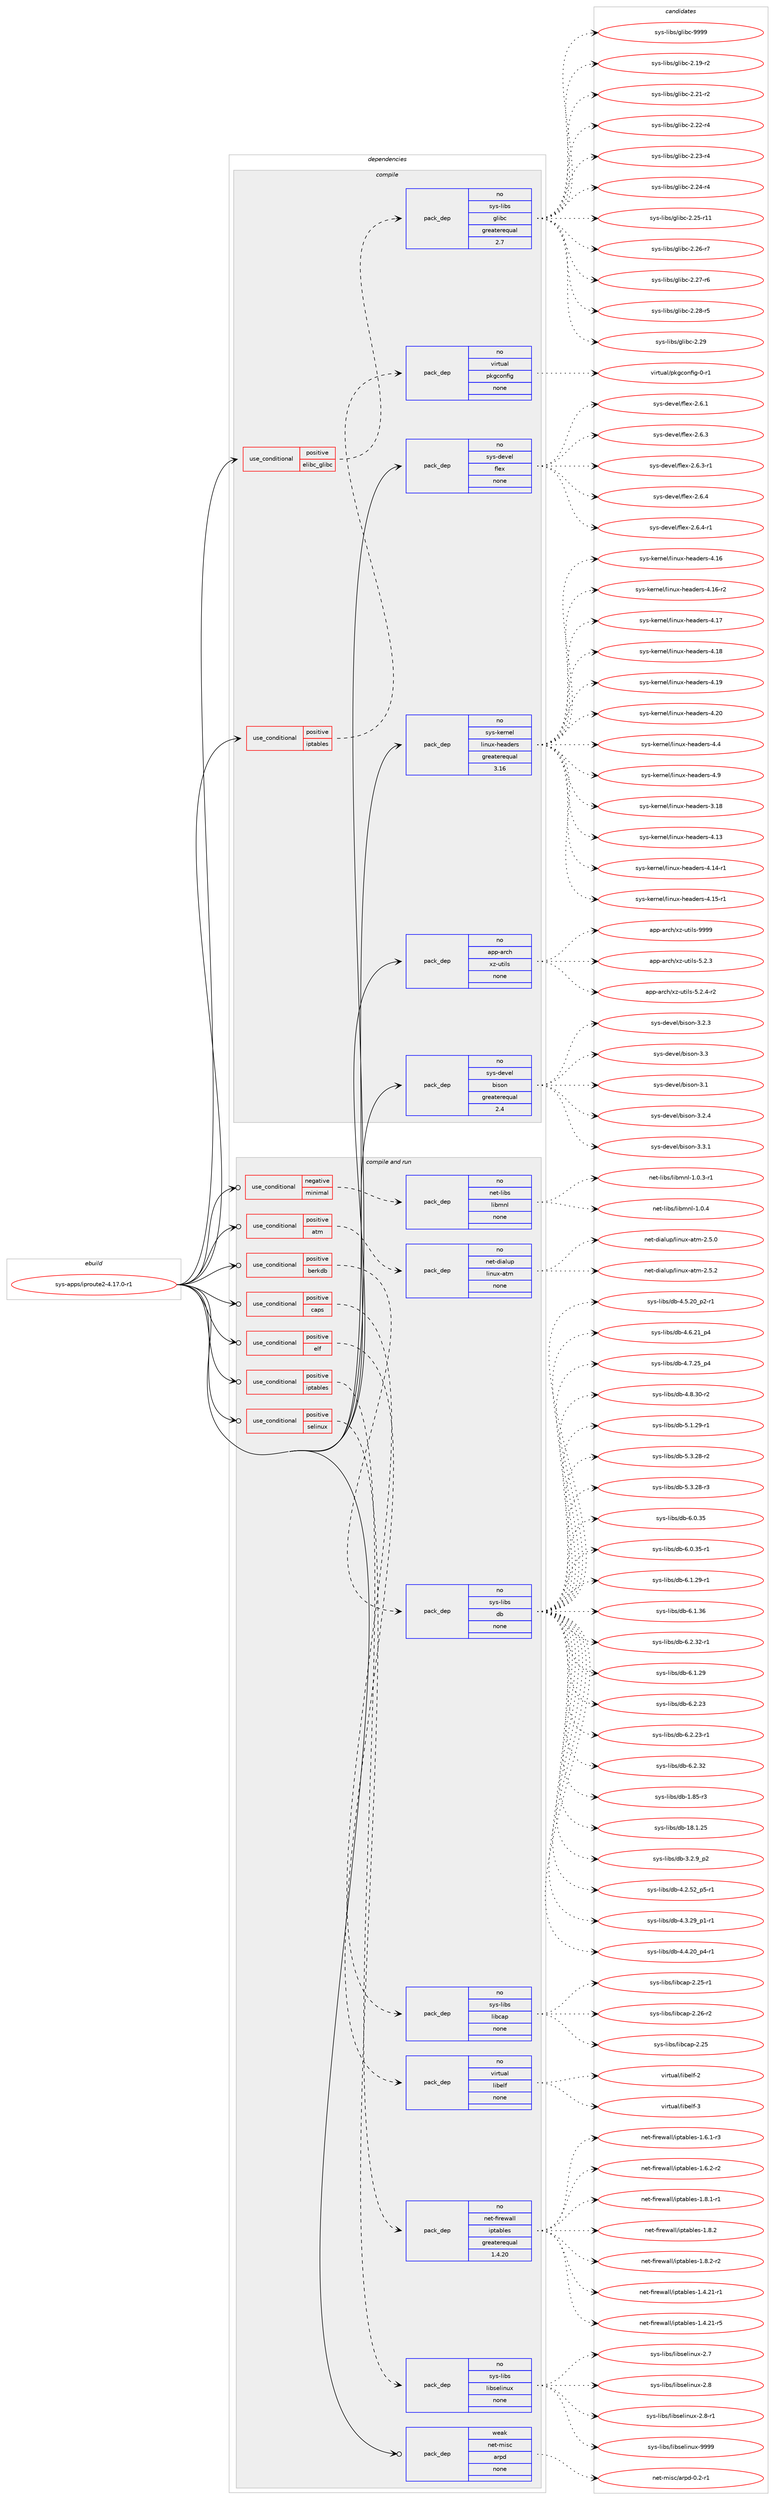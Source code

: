 digraph prolog {

# *************
# Graph options
# *************

newrank=true;
concentrate=true;
compound=true;
graph [rankdir=LR,fontname=Helvetica,fontsize=10,ranksep=1.5];#, ranksep=2.5, nodesep=0.2];
edge  [arrowhead=vee];
node  [fontname=Helvetica,fontsize=10];

# **********
# The ebuild
# **********

subgraph cluster_leftcol {
color=gray;
rank=same;
label=<<i>ebuild</i>>;
id [label="sys-apps/iproute2-4.17.0-r1", color=red, width=4, href="../sys-apps/iproute2-4.17.0-r1.svg"];
}

# ****************
# The dependencies
# ****************

subgraph cluster_midcol {
color=gray;
label=<<i>dependencies</i>>;
subgraph cluster_compile {
fillcolor="#eeeeee";
style=filled;
label=<<i>compile</i>>;
subgraph cond902 {
dependency6223 [label=<<TABLE BORDER="0" CELLBORDER="1" CELLSPACING="0" CELLPADDING="4"><TR><TD ROWSPAN="3" CELLPADDING="10">use_conditional</TD></TR><TR><TD>positive</TD></TR><TR><TD>elibc_glibc</TD></TR></TABLE>>, shape=none, color=red];
subgraph pack5182 {
dependency6224 [label=<<TABLE BORDER="0" CELLBORDER="1" CELLSPACING="0" CELLPADDING="4" WIDTH="220"><TR><TD ROWSPAN="6" CELLPADDING="30">pack_dep</TD></TR><TR><TD WIDTH="110">no</TD></TR><TR><TD>sys-libs</TD></TR><TR><TD>glibc</TD></TR><TR><TD>greaterequal</TD></TR><TR><TD>2.7</TD></TR></TABLE>>, shape=none, color=blue];
}
dependency6223:e -> dependency6224:w [weight=20,style="dashed",arrowhead="vee"];
}
id:e -> dependency6223:w [weight=20,style="solid",arrowhead="vee"];
subgraph cond903 {
dependency6225 [label=<<TABLE BORDER="0" CELLBORDER="1" CELLSPACING="0" CELLPADDING="4"><TR><TD ROWSPAN="3" CELLPADDING="10">use_conditional</TD></TR><TR><TD>positive</TD></TR><TR><TD>iptables</TD></TR></TABLE>>, shape=none, color=red];
subgraph pack5183 {
dependency6226 [label=<<TABLE BORDER="0" CELLBORDER="1" CELLSPACING="0" CELLPADDING="4" WIDTH="220"><TR><TD ROWSPAN="6" CELLPADDING="30">pack_dep</TD></TR><TR><TD WIDTH="110">no</TD></TR><TR><TD>virtual</TD></TR><TR><TD>pkgconfig</TD></TR><TR><TD>none</TD></TR><TR><TD></TD></TR></TABLE>>, shape=none, color=blue];
}
dependency6225:e -> dependency6226:w [weight=20,style="dashed",arrowhead="vee"];
}
id:e -> dependency6225:w [weight=20,style="solid",arrowhead="vee"];
subgraph pack5184 {
dependency6227 [label=<<TABLE BORDER="0" CELLBORDER="1" CELLSPACING="0" CELLPADDING="4" WIDTH="220"><TR><TD ROWSPAN="6" CELLPADDING="30">pack_dep</TD></TR><TR><TD WIDTH="110">no</TD></TR><TR><TD>app-arch</TD></TR><TR><TD>xz-utils</TD></TR><TR><TD>none</TD></TR><TR><TD></TD></TR></TABLE>>, shape=none, color=blue];
}
id:e -> dependency6227:w [weight=20,style="solid",arrowhead="vee"];
subgraph pack5185 {
dependency6228 [label=<<TABLE BORDER="0" CELLBORDER="1" CELLSPACING="0" CELLPADDING="4" WIDTH="220"><TR><TD ROWSPAN="6" CELLPADDING="30">pack_dep</TD></TR><TR><TD WIDTH="110">no</TD></TR><TR><TD>sys-devel</TD></TR><TR><TD>bison</TD></TR><TR><TD>greaterequal</TD></TR><TR><TD>2.4</TD></TR></TABLE>>, shape=none, color=blue];
}
id:e -> dependency6228:w [weight=20,style="solid",arrowhead="vee"];
subgraph pack5186 {
dependency6229 [label=<<TABLE BORDER="0" CELLBORDER="1" CELLSPACING="0" CELLPADDING="4" WIDTH="220"><TR><TD ROWSPAN="6" CELLPADDING="30">pack_dep</TD></TR><TR><TD WIDTH="110">no</TD></TR><TR><TD>sys-devel</TD></TR><TR><TD>flex</TD></TR><TR><TD>none</TD></TR><TR><TD></TD></TR></TABLE>>, shape=none, color=blue];
}
id:e -> dependency6229:w [weight=20,style="solid",arrowhead="vee"];
subgraph pack5187 {
dependency6230 [label=<<TABLE BORDER="0" CELLBORDER="1" CELLSPACING="0" CELLPADDING="4" WIDTH="220"><TR><TD ROWSPAN="6" CELLPADDING="30">pack_dep</TD></TR><TR><TD WIDTH="110">no</TD></TR><TR><TD>sys-kernel</TD></TR><TR><TD>linux-headers</TD></TR><TR><TD>greaterequal</TD></TR><TR><TD>3.16</TD></TR></TABLE>>, shape=none, color=blue];
}
id:e -> dependency6230:w [weight=20,style="solid",arrowhead="vee"];
}
subgraph cluster_compileandrun {
fillcolor="#eeeeee";
style=filled;
label=<<i>compile and run</i>>;
subgraph cond904 {
dependency6231 [label=<<TABLE BORDER="0" CELLBORDER="1" CELLSPACING="0" CELLPADDING="4"><TR><TD ROWSPAN="3" CELLPADDING="10">use_conditional</TD></TR><TR><TD>negative</TD></TR><TR><TD>minimal</TD></TR></TABLE>>, shape=none, color=red];
subgraph pack5188 {
dependency6232 [label=<<TABLE BORDER="0" CELLBORDER="1" CELLSPACING="0" CELLPADDING="4" WIDTH="220"><TR><TD ROWSPAN="6" CELLPADDING="30">pack_dep</TD></TR><TR><TD WIDTH="110">no</TD></TR><TR><TD>net-libs</TD></TR><TR><TD>libmnl</TD></TR><TR><TD>none</TD></TR><TR><TD></TD></TR></TABLE>>, shape=none, color=blue];
}
dependency6231:e -> dependency6232:w [weight=20,style="dashed",arrowhead="vee"];
}
id:e -> dependency6231:w [weight=20,style="solid",arrowhead="odotvee"];
subgraph cond905 {
dependency6233 [label=<<TABLE BORDER="0" CELLBORDER="1" CELLSPACING="0" CELLPADDING="4"><TR><TD ROWSPAN="3" CELLPADDING="10">use_conditional</TD></TR><TR><TD>positive</TD></TR><TR><TD>atm</TD></TR></TABLE>>, shape=none, color=red];
subgraph pack5189 {
dependency6234 [label=<<TABLE BORDER="0" CELLBORDER="1" CELLSPACING="0" CELLPADDING="4" WIDTH="220"><TR><TD ROWSPAN="6" CELLPADDING="30">pack_dep</TD></TR><TR><TD WIDTH="110">no</TD></TR><TR><TD>net-dialup</TD></TR><TR><TD>linux-atm</TD></TR><TR><TD>none</TD></TR><TR><TD></TD></TR></TABLE>>, shape=none, color=blue];
}
dependency6233:e -> dependency6234:w [weight=20,style="dashed",arrowhead="vee"];
}
id:e -> dependency6233:w [weight=20,style="solid",arrowhead="odotvee"];
subgraph cond906 {
dependency6235 [label=<<TABLE BORDER="0" CELLBORDER="1" CELLSPACING="0" CELLPADDING="4"><TR><TD ROWSPAN="3" CELLPADDING="10">use_conditional</TD></TR><TR><TD>positive</TD></TR><TR><TD>berkdb</TD></TR></TABLE>>, shape=none, color=red];
subgraph pack5190 {
dependency6236 [label=<<TABLE BORDER="0" CELLBORDER="1" CELLSPACING="0" CELLPADDING="4" WIDTH="220"><TR><TD ROWSPAN="6" CELLPADDING="30">pack_dep</TD></TR><TR><TD WIDTH="110">no</TD></TR><TR><TD>sys-libs</TD></TR><TR><TD>db</TD></TR><TR><TD>none</TD></TR><TR><TD></TD></TR></TABLE>>, shape=none, color=blue];
}
dependency6235:e -> dependency6236:w [weight=20,style="dashed",arrowhead="vee"];
}
id:e -> dependency6235:w [weight=20,style="solid",arrowhead="odotvee"];
subgraph cond907 {
dependency6237 [label=<<TABLE BORDER="0" CELLBORDER="1" CELLSPACING="0" CELLPADDING="4"><TR><TD ROWSPAN="3" CELLPADDING="10">use_conditional</TD></TR><TR><TD>positive</TD></TR><TR><TD>caps</TD></TR></TABLE>>, shape=none, color=red];
subgraph pack5191 {
dependency6238 [label=<<TABLE BORDER="0" CELLBORDER="1" CELLSPACING="0" CELLPADDING="4" WIDTH="220"><TR><TD ROWSPAN="6" CELLPADDING="30">pack_dep</TD></TR><TR><TD WIDTH="110">no</TD></TR><TR><TD>sys-libs</TD></TR><TR><TD>libcap</TD></TR><TR><TD>none</TD></TR><TR><TD></TD></TR></TABLE>>, shape=none, color=blue];
}
dependency6237:e -> dependency6238:w [weight=20,style="dashed",arrowhead="vee"];
}
id:e -> dependency6237:w [weight=20,style="solid",arrowhead="odotvee"];
subgraph cond908 {
dependency6239 [label=<<TABLE BORDER="0" CELLBORDER="1" CELLSPACING="0" CELLPADDING="4"><TR><TD ROWSPAN="3" CELLPADDING="10">use_conditional</TD></TR><TR><TD>positive</TD></TR><TR><TD>elf</TD></TR></TABLE>>, shape=none, color=red];
subgraph pack5192 {
dependency6240 [label=<<TABLE BORDER="0" CELLBORDER="1" CELLSPACING="0" CELLPADDING="4" WIDTH="220"><TR><TD ROWSPAN="6" CELLPADDING="30">pack_dep</TD></TR><TR><TD WIDTH="110">no</TD></TR><TR><TD>virtual</TD></TR><TR><TD>libelf</TD></TR><TR><TD>none</TD></TR><TR><TD></TD></TR></TABLE>>, shape=none, color=blue];
}
dependency6239:e -> dependency6240:w [weight=20,style="dashed",arrowhead="vee"];
}
id:e -> dependency6239:w [weight=20,style="solid",arrowhead="odotvee"];
subgraph cond909 {
dependency6241 [label=<<TABLE BORDER="0" CELLBORDER="1" CELLSPACING="0" CELLPADDING="4"><TR><TD ROWSPAN="3" CELLPADDING="10">use_conditional</TD></TR><TR><TD>positive</TD></TR><TR><TD>iptables</TD></TR></TABLE>>, shape=none, color=red];
subgraph pack5193 {
dependency6242 [label=<<TABLE BORDER="0" CELLBORDER="1" CELLSPACING="0" CELLPADDING="4" WIDTH="220"><TR><TD ROWSPAN="6" CELLPADDING="30">pack_dep</TD></TR><TR><TD WIDTH="110">no</TD></TR><TR><TD>net-firewall</TD></TR><TR><TD>iptables</TD></TR><TR><TD>greaterequal</TD></TR><TR><TD>1.4.20</TD></TR></TABLE>>, shape=none, color=blue];
}
dependency6241:e -> dependency6242:w [weight=20,style="dashed",arrowhead="vee"];
}
id:e -> dependency6241:w [weight=20,style="solid",arrowhead="odotvee"];
subgraph cond910 {
dependency6243 [label=<<TABLE BORDER="0" CELLBORDER="1" CELLSPACING="0" CELLPADDING="4"><TR><TD ROWSPAN="3" CELLPADDING="10">use_conditional</TD></TR><TR><TD>positive</TD></TR><TR><TD>selinux</TD></TR></TABLE>>, shape=none, color=red];
subgraph pack5194 {
dependency6244 [label=<<TABLE BORDER="0" CELLBORDER="1" CELLSPACING="0" CELLPADDING="4" WIDTH="220"><TR><TD ROWSPAN="6" CELLPADDING="30">pack_dep</TD></TR><TR><TD WIDTH="110">no</TD></TR><TR><TD>sys-libs</TD></TR><TR><TD>libselinux</TD></TR><TR><TD>none</TD></TR><TR><TD></TD></TR></TABLE>>, shape=none, color=blue];
}
dependency6243:e -> dependency6244:w [weight=20,style="dashed",arrowhead="vee"];
}
id:e -> dependency6243:w [weight=20,style="solid",arrowhead="odotvee"];
subgraph pack5195 {
dependency6245 [label=<<TABLE BORDER="0" CELLBORDER="1" CELLSPACING="0" CELLPADDING="4" WIDTH="220"><TR><TD ROWSPAN="6" CELLPADDING="30">pack_dep</TD></TR><TR><TD WIDTH="110">weak</TD></TR><TR><TD>net-misc</TD></TR><TR><TD>arpd</TD></TR><TR><TD>none</TD></TR><TR><TD></TD></TR></TABLE>>, shape=none, color=blue];
}
id:e -> dependency6245:w [weight=20,style="solid",arrowhead="odotvee"];
}
subgraph cluster_run {
fillcolor="#eeeeee";
style=filled;
label=<<i>run</i>>;
}
}

# **************
# The candidates
# **************

subgraph cluster_choices {
rank=same;
color=gray;
label=<<i>candidates</i>>;

subgraph choice5182 {
color=black;
nodesep=1;
choice115121115451081059811547103108105989945504649574511450 [label="sys-libs/glibc-2.19-r2", color=red, width=4,href="../sys-libs/glibc-2.19-r2.svg"];
choice115121115451081059811547103108105989945504650494511450 [label="sys-libs/glibc-2.21-r2", color=red, width=4,href="../sys-libs/glibc-2.21-r2.svg"];
choice115121115451081059811547103108105989945504650504511452 [label="sys-libs/glibc-2.22-r4", color=red, width=4,href="../sys-libs/glibc-2.22-r4.svg"];
choice115121115451081059811547103108105989945504650514511452 [label="sys-libs/glibc-2.23-r4", color=red, width=4,href="../sys-libs/glibc-2.23-r4.svg"];
choice115121115451081059811547103108105989945504650524511452 [label="sys-libs/glibc-2.24-r4", color=red, width=4,href="../sys-libs/glibc-2.24-r4.svg"];
choice11512111545108105981154710310810598994550465053451144949 [label="sys-libs/glibc-2.25-r11", color=red, width=4,href="../sys-libs/glibc-2.25-r11.svg"];
choice115121115451081059811547103108105989945504650544511455 [label="sys-libs/glibc-2.26-r7", color=red, width=4,href="../sys-libs/glibc-2.26-r7.svg"];
choice115121115451081059811547103108105989945504650554511454 [label="sys-libs/glibc-2.27-r6", color=red, width=4,href="../sys-libs/glibc-2.27-r6.svg"];
choice115121115451081059811547103108105989945504650564511453 [label="sys-libs/glibc-2.28-r5", color=red, width=4,href="../sys-libs/glibc-2.28-r5.svg"];
choice11512111545108105981154710310810598994550465057 [label="sys-libs/glibc-2.29", color=red, width=4,href="../sys-libs/glibc-2.29.svg"];
choice11512111545108105981154710310810598994557575757 [label="sys-libs/glibc-9999", color=red, width=4,href="../sys-libs/glibc-9999.svg"];
dependency6224:e -> choice115121115451081059811547103108105989945504649574511450:w [style=dotted,weight="100"];
dependency6224:e -> choice115121115451081059811547103108105989945504650494511450:w [style=dotted,weight="100"];
dependency6224:e -> choice115121115451081059811547103108105989945504650504511452:w [style=dotted,weight="100"];
dependency6224:e -> choice115121115451081059811547103108105989945504650514511452:w [style=dotted,weight="100"];
dependency6224:e -> choice115121115451081059811547103108105989945504650524511452:w [style=dotted,weight="100"];
dependency6224:e -> choice11512111545108105981154710310810598994550465053451144949:w [style=dotted,weight="100"];
dependency6224:e -> choice115121115451081059811547103108105989945504650544511455:w [style=dotted,weight="100"];
dependency6224:e -> choice115121115451081059811547103108105989945504650554511454:w [style=dotted,weight="100"];
dependency6224:e -> choice115121115451081059811547103108105989945504650564511453:w [style=dotted,weight="100"];
dependency6224:e -> choice11512111545108105981154710310810598994550465057:w [style=dotted,weight="100"];
dependency6224:e -> choice11512111545108105981154710310810598994557575757:w [style=dotted,weight="100"];
}
subgraph choice5183 {
color=black;
nodesep=1;
choice11810511411611797108471121071039911111010210510345484511449 [label="virtual/pkgconfig-0-r1", color=red, width=4,href="../virtual/pkgconfig-0-r1.svg"];
dependency6226:e -> choice11810511411611797108471121071039911111010210510345484511449:w [style=dotted,weight="100"];
}
subgraph choice5184 {
color=black;
nodesep=1;
choice971121124597114991044712012245117116105108115455346504651 [label="app-arch/xz-utils-5.2.3", color=red, width=4,href="../app-arch/xz-utils-5.2.3.svg"];
choice9711211245971149910447120122451171161051081154553465046524511450 [label="app-arch/xz-utils-5.2.4-r2", color=red, width=4,href="../app-arch/xz-utils-5.2.4-r2.svg"];
choice9711211245971149910447120122451171161051081154557575757 [label="app-arch/xz-utils-9999", color=red, width=4,href="../app-arch/xz-utils-9999.svg"];
dependency6227:e -> choice971121124597114991044712012245117116105108115455346504651:w [style=dotted,weight="100"];
dependency6227:e -> choice9711211245971149910447120122451171161051081154553465046524511450:w [style=dotted,weight="100"];
dependency6227:e -> choice9711211245971149910447120122451171161051081154557575757:w [style=dotted,weight="100"];
}
subgraph choice5185 {
color=black;
nodesep=1;
choice115121115451001011181011084798105115111110455146504651 [label="sys-devel/bison-3.2.3", color=red, width=4,href="../sys-devel/bison-3.2.3.svg"];
choice11512111545100101118101108479810511511111045514651 [label="sys-devel/bison-3.3", color=red, width=4,href="../sys-devel/bison-3.3.svg"];
choice11512111545100101118101108479810511511111045514649 [label="sys-devel/bison-3.1", color=red, width=4,href="../sys-devel/bison-3.1.svg"];
choice115121115451001011181011084798105115111110455146504652 [label="sys-devel/bison-3.2.4", color=red, width=4,href="../sys-devel/bison-3.2.4.svg"];
choice115121115451001011181011084798105115111110455146514649 [label="sys-devel/bison-3.3.1", color=red, width=4,href="../sys-devel/bison-3.3.1.svg"];
dependency6228:e -> choice115121115451001011181011084798105115111110455146504651:w [style=dotted,weight="100"];
dependency6228:e -> choice11512111545100101118101108479810511511111045514651:w [style=dotted,weight="100"];
dependency6228:e -> choice11512111545100101118101108479810511511111045514649:w [style=dotted,weight="100"];
dependency6228:e -> choice115121115451001011181011084798105115111110455146504652:w [style=dotted,weight="100"];
dependency6228:e -> choice115121115451001011181011084798105115111110455146514649:w [style=dotted,weight="100"];
}
subgraph choice5186 {
color=black;
nodesep=1;
choice1151211154510010111810110847102108101120455046544649 [label="sys-devel/flex-2.6.1", color=red, width=4,href="../sys-devel/flex-2.6.1.svg"];
choice1151211154510010111810110847102108101120455046544651 [label="sys-devel/flex-2.6.3", color=red, width=4,href="../sys-devel/flex-2.6.3.svg"];
choice11512111545100101118101108471021081011204550465446514511449 [label="sys-devel/flex-2.6.3-r1", color=red, width=4,href="../sys-devel/flex-2.6.3-r1.svg"];
choice1151211154510010111810110847102108101120455046544652 [label="sys-devel/flex-2.6.4", color=red, width=4,href="../sys-devel/flex-2.6.4.svg"];
choice11512111545100101118101108471021081011204550465446524511449 [label="sys-devel/flex-2.6.4-r1", color=red, width=4,href="../sys-devel/flex-2.6.4-r1.svg"];
dependency6229:e -> choice1151211154510010111810110847102108101120455046544649:w [style=dotted,weight="100"];
dependency6229:e -> choice1151211154510010111810110847102108101120455046544651:w [style=dotted,weight="100"];
dependency6229:e -> choice11512111545100101118101108471021081011204550465446514511449:w [style=dotted,weight="100"];
dependency6229:e -> choice1151211154510010111810110847102108101120455046544652:w [style=dotted,weight="100"];
dependency6229:e -> choice11512111545100101118101108471021081011204550465446524511449:w [style=dotted,weight="100"];
}
subgraph choice5187 {
color=black;
nodesep=1;
choice115121115451071011141101011084710810511011712045104101971001011141154551464956 [label="sys-kernel/linux-headers-3.18", color=red, width=4,href="../sys-kernel/linux-headers-3.18.svg"];
choice115121115451071011141101011084710810511011712045104101971001011141154552464951 [label="sys-kernel/linux-headers-4.13", color=red, width=4,href="../sys-kernel/linux-headers-4.13.svg"];
choice1151211154510710111411010110847108105110117120451041019710010111411545524649524511449 [label="sys-kernel/linux-headers-4.14-r1", color=red, width=4,href="../sys-kernel/linux-headers-4.14-r1.svg"];
choice1151211154510710111411010110847108105110117120451041019710010111411545524649534511449 [label="sys-kernel/linux-headers-4.15-r1", color=red, width=4,href="../sys-kernel/linux-headers-4.15-r1.svg"];
choice115121115451071011141101011084710810511011712045104101971001011141154552464954 [label="sys-kernel/linux-headers-4.16", color=red, width=4,href="../sys-kernel/linux-headers-4.16.svg"];
choice1151211154510710111411010110847108105110117120451041019710010111411545524649544511450 [label="sys-kernel/linux-headers-4.16-r2", color=red, width=4,href="../sys-kernel/linux-headers-4.16-r2.svg"];
choice115121115451071011141101011084710810511011712045104101971001011141154552464955 [label="sys-kernel/linux-headers-4.17", color=red, width=4,href="../sys-kernel/linux-headers-4.17.svg"];
choice115121115451071011141101011084710810511011712045104101971001011141154552464956 [label="sys-kernel/linux-headers-4.18", color=red, width=4,href="../sys-kernel/linux-headers-4.18.svg"];
choice115121115451071011141101011084710810511011712045104101971001011141154552464957 [label="sys-kernel/linux-headers-4.19", color=red, width=4,href="../sys-kernel/linux-headers-4.19.svg"];
choice115121115451071011141101011084710810511011712045104101971001011141154552465048 [label="sys-kernel/linux-headers-4.20", color=red, width=4,href="../sys-kernel/linux-headers-4.20.svg"];
choice1151211154510710111411010110847108105110117120451041019710010111411545524652 [label="sys-kernel/linux-headers-4.4", color=red, width=4,href="../sys-kernel/linux-headers-4.4.svg"];
choice1151211154510710111411010110847108105110117120451041019710010111411545524657 [label="sys-kernel/linux-headers-4.9", color=red, width=4,href="../sys-kernel/linux-headers-4.9.svg"];
dependency6230:e -> choice115121115451071011141101011084710810511011712045104101971001011141154551464956:w [style=dotted,weight="100"];
dependency6230:e -> choice115121115451071011141101011084710810511011712045104101971001011141154552464951:w [style=dotted,weight="100"];
dependency6230:e -> choice1151211154510710111411010110847108105110117120451041019710010111411545524649524511449:w [style=dotted,weight="100"];
dependency6230:e -> choice1151211154510710111411010110847108105110117120451041019710010111411545524649534511449:w [style=dotted,weight="100"];
dependency6230:e -> choice115121115451071011141101011084710810511011712045104101971001011141154552464954:w [style=dotted,weight="100"];
dependency6230:e -> choice1151211154510710111411010110847108105110117120451041019710010111411545524649544511450:w [style=dotted,weight="100"];
dependency6230:e -> choice115121115451071011141101011084710810511011712045104101971001011141154552464955:w [style=dotted,weight="100"];
dependency6230:e -> choice115121115451071011141101011084710810511011712045104101971001011141154552464956:w [style=dotted,weight="100"];
dependency6230:e -> choice115121115451071011141101011084710810511011712045104101971001011141154552464957:w [style=dotted,weight="100"];
dependency6230:e -> choice115121115451071011141101011084710810511011712045104101971001011141154552465048:w [style=dotted,weight="100"];
dependency6230:e -> choice1151211154510710111411010110847108105110117120451041019710010111411545524652:w [style=dotted,weight="100"];
dependency6230:e -> choice1151211154510710111411010110847108105110117120451041019710010111411545524657:w [style=dotted,weight="100"];
}
subgraph choice5188 {
color=black;
nodesep=1;
choice110101116451081059811547108105981091101084549464846514511449 [label="net-libs/libmnl-1.0.3-r1", color=red, width=4,href="../net-libs/libmnl-1.0.3-r1.svg"];
choice11010111645108105981154710810598109110108454946484652 [label="net-libs/libmnl-1.0.4", color=red, width=4,href="../net-libs/libmnl-1.0.4.svg"];
dependency6232:e -> choice110101116451081059811547108105981091101084549464846514511449:w [style=dotted,weight="100"];
dependency6232:e -> choice11010111645108105981154710810598109110108454946484652:w [style=dotted,weight="100"];
}
subgraph choice5189 {
color=black;
nodesep=1;
choice1101011164510010597108117112471081051101171204597116109455046534648 [label="net-dialup/linux-atm-2.5.0", color=red, width=4,href="../net-dialup/linux-atm-2.5.0.svg"];
choice1101011164510010597108117112471081051101171204597116109455046534650 [label="net-dialup/linux-atm-2.5.2", color=red, width=4,href="../net-dialup/linux-atm-2.5.2.svg"];
dependency6234:e -> choice1101011164510010597108117112471081051101171204597116109455046534648:w [style=dotted,weight="100"];
dependency6234:e -> choice1101011164510010597108117112471081051101171204597116109455046534650:w [style=dotted,weight="100"];
}
subgraph choice5190 {
color=black;
nodesep=1;
choice1151211154510810598115471009845544649465057 [label="sys-libs/db-6.1.29", color=red, width=4,href="../sys-libs/db-6.1.29.svg"];
choice1151211154510810598115471009845544650465051 [label="sys-libs/db-6.2.23", color=red, width=4,href="../sys-libs/db-6.2.23.svg"];
choice11512111545108105981154710098455446504650514511449 [label="sys-libs/db-6.2.23-r1", color=red, width=4,href="../sys-libs/db-6.2.23-r1.svg"];
choice1151211154510810598115471009845544650465150 [label="sys-libs/db-6.2.32", color=red, width=4,href="../sys-libs/db-6.2.32.svg"];
choice1151211154510810598115471009845494656534511451 [label="sys-libs/db-1.85-r3", color=red, width=4,href="../sys-libs/db-1.85-r3.svg"];
choice115121115451081059811547100984549564649465053 [label="sys-libs/db-18.1.25", color=red, width=4,href="../sys-libs/db-18.1.25.svg"];
choice115121115451081059811547100984551465046579511250 [label="sys-libs/db-3.2.9_p2", color=red, width=4,href="../sys-libs/db-3.2.9_p2.svg"];
choice115121115451081059811547100984552465046535095112534511449 [label="sys-libs/db-4.2.52_p5-r1", color=red, width=4,href="../sys-libs/db-4.2.52_p5-r1.svg"];
choice115121115451081059811547100984552465146505795112494511449 [label="sys-libs/db-4.3.29_p1-r1", color=red, width=4,href="../sys-libs/db-4.3.29_p1-r1.svg"];
choice115121115451081059811547100984552465246504895112524511449 [label="sys-libs/db-4.4.20_p4-r1", color=red, width=4,href="../sys-libs/db-4.4.20_p4-r1.svg"];
choice115121115451081059811547100984552465346504895112504511449 [label="sys-libs/db-4.5.20_p2-r1", color=red, width=4,href="../sys-libs/db-4.5.20_p2-r1.svg"];
choice11512111545108105981154710098455246544650499511252 [label="sys-libs/db-4.6.21_p4", color=red, width=4,href="../sys-libs/db-4.6.21_p4.svg"];
choice11512111545108105981154710098455246554650539511252 [label="sys-libs/db-4.7.25_p4", color=red, width=4,href="../sys-libs/db-4.7.25_p4.svg"];
choice11512111545108105981154710098455246564651484511450 [label="sys-libs/db-4.8.30-r2", color=red, width=4,href="../sys-libs/db-4.8.30-r2.svg"];
choice11512111545108105981154710098455346494650574511449 [label="sys-libs/db-5.1.29-r1", color=red, width=4,href="../sys-libs/db-5.1.29-r1.svg"];
choice11512111545108105981154710098455346514650564511450 [label="sys-libs/db-5.3.28-r2", color=red, width=4,href="../sys-libs/db-5.3.28-r2.svg"];
choice11512111545108105981154710098455346514650564511451 [label="sys-libs/db-5.3.28-r3", color=red, width=4,href="../sys-libs/db-5.3.28-r3.svg"];
choice1151211154510810598115471009845544648465153 [label="sys-libs/db-6.0.35", color=red, width=4,href="../sys-libs/db-6.0.35.svg"];
choice11512111545108105981154710098455446484651534511449 [label="sys-libs/db-6.0.35-r1", color=red, width=4,href="../sys-libs/db-6.0.35-r1.svg"];
choice11512111545108105981154710098455446494650574511449 [label="sys-libs/db-6.1.29-r1", color=red, width=4,href="../sys-libs/db-6.1.29-r1.svg"];
choice1151211154510810598115471009845544649465154 [label="sys-libs/db-6.1.36", color=red, width=4,href="../sys-libs/db-6.1.36.svg"];
choice11512111545108105981154710098455446504651504511449 [label="sys-libs/db-6.2.32-r1", color=red, width=4,href="../sys-libs/db-6.2.32-r1.svg"];
dependency6236:e -> choice1151211154510810598115471009845544649465057:w [style=dotted,weight="100"];
dependency6236:e -> choice1151211154510810598115471009845544650465051:w [style=dotted,weight="100"];
dependency6236:e -> choice11512111545108105981154710098455446504650514511449:w [style=dotted,weight="100"];
dependency6236:e -> choice1151211154510810598115471009845544650465150:w [style=dotted,weight="100"];
dependency6236:e -> choice1151211154510810598115471009845494656534511451:w [style=dotted,weight="100"];
dependency6236:e -> choice115121115451081059811547100984549564649465053:w [style=dotted,weight="100"];
dependency6236:e -> choice115121115451081059811547100984551465046579511250:w [style=dotted,weight="100"];
dependency6236:e -> choice115121115451081059811547100984552465046535095112534511449:w [style=dotted,weight="100"];
dependency6236:e -> choice115121115451081059811547100984552465146505795112494511449:w [style=dotted,weight="100"];
dependency6236:e -> choice115121115451081059811547100984552465246504895112524511449:w [style=dotted,weight="100"];
dependency6236:e -> choice115121115451081059811547100984552465346504895112504511449:w [style=dotted,weight="100"];
dependency6236:e -> choice11512111545108105981154710098455246544650499511252:w [style=dotted,weight="100"];
dependency6236:e -> choice11512111545108105981154710098455246554650539511252:w [style=dotted,weight="100"];
dependency6236:e -> choice11512111545108105981154710098455246564651484511450:w [style=dotted,weight="100"];
dependency6236:e -> choice11512111545108105981154710098455346494650574511449:w [style=dotted,weight="100"];
dependency6236:e -> choice11512111545108105981154710098455346514650564511450:w [style=dotted,weight="100"];
dependency6236:e -> choice11512111545108105981154710098455346514650564511451:w [style=dotted,weight="100"];
dependency6236:e -> choice1151211154510810598115471009845544648465153:w [style=dotted,weight="100"];
dependency6236:e -> choice11512111545108105981154710098455446484651534511449:w [style=dotted,weight="100"];
dependency6236:e -> choice11512111545108105981154710098455446494650574511449:w [style=dotted,weight="100"];
dependency6236:e -> choice1151211154510810598115471009845544649465154:w [style=dotted,weight="100"];
dependency6236:e -> choice11512111545108105981154710098455446504651504511449:w [style=dotted,weight="100"];
}
subgraph choice5191 {
color=black;
nodesep=1;
choice1151211154510810598115471081059899971124550465053 [label="sys-libs/libcap-2.25", color=red, width=4,href="../sys-libs/libcap-2.25.svg"];
choice11512111545108105981154710810598999711245504650534511449 [label="sys-libs/libcap-2.25-r1", color=red, width=4,href="../sys-libs/libcap-2.25-r1.svg"];
choice11512111545108105981154710810598999711245504650544511450 [label="sys-libs/libcap-2.26-r2", color=red, width=4,href="../sys-libs/libcap-2.26-r2.svg"];
dependency6238:e -> choice1151211154510810598115471081059899971124550465053:w [style=dotted,weight="100"];
dependency6238:e -> choice11512111545108105981154710810598999711245504650534511449:w [style=dotted,weight="100"];
dependency6238:e -> choice11512111545108105981154710810598999711245504650544511450:w [style=dotted,weight="100"];
}
subgraph choice5192 {
color=black;
nodesep=1;
choice1181051141161179710847108105981011081024550 [label="virtual/libelf-2", color=red, width=4,href="../virtual/libelf-2.svg"];
choice1181051141161179710847108105981011081024551 [label="virtual/libelf-3", color=red, width=4,href="../virtual/libelf-3.svg"];
dependency6240:e -> choice1181051141161179710847108105981011081024550:w [style=dotted,weight="100"];
dependency6240:e -> choice1181051141161179710847108105981011081024551:w [style=dotted,weight="100"];
}
subgraph choice5193 {
color=black;
nodesep=1;
choice1101011164510210511410111997108108471051121169798108101115454946524650494511449 [label="net-firewall/iptables-1.4.21-r1", color=red, width=4,href="../net-firewall/iptables-1.4.21-r1.svg"];
choice1101011164510210511410111997108108471051121169798108101115454946524650494511453 [label="net-firewall/iptables-1.4.21-r5", color=red, width=4,href="../net-firewall/iptables-1.4.21-r5.svg"];
choice11010111645102105114101119971081084710511211697981081011154549465446494511451 [label="net-firewall/iptables-1.6.1-r3", color=red, width=4,href="../net-firewall/iptables-1.6.1-r3.svg"];
choice11010111645102105114101119971081084710511211697981081011154549465446504511450 [label="net-firewall/iptables-1.6.2-r2", color=red, width=4,href="../net-firewall/iptables-1.6.2-r2.svg"];
choice11010111645102105114101119971081084710511211697981081011154549465646494511449 [label="net-firewall/iptables-1.8.1-r1", color=red, width=4,href="../net-firewall/iptables-1.8.1-r1.svg"];
choice1101011164510210511410111997108108471051121169798108101115454946564650 [label="net-firewall/iptables-1.8.2", color=red, width=4,href="../net-firewall/iptables-1.8.2.svg"];
choice11010111645102105114101119971081084710511211697981081011154549465646504511450 [label="net-firewall/iptables-1.8.2-r2", color=red, width=4,href="../net-firewall/iptables-1.8.2-r2.svg"];
dependency6242:e -> choice1101011164510210511410111997108108471051121169798108101115454946524650494511449:w [style=dotted,weight="100"];
dependency6242:e -> choice1101011164510210511410111997108108471051121169798108101115454946524650494511453:w [style=dotted,weight="100"];
dependency6242:e -> choice11010111645102105114101119971081084710511211697981081011154549465446494511451:w [style=dotted,weight="100"];
dependency6242:e -> choice11010111645102105114101119971081084710511211697981081011154549465446504511450:w [style=dotted,weight="100"];
dependency6242:e -> choice11010111645102105114101119971081084710511211697981081011154549465646494511449:w [style=dotted,weight="100"];
dependency6242:e -> choice1101011164510210511410111997108108471051121169798108101115454946564650:w [style=dotted,weight="100"];
dependency6242:e -> choice11010111645102105114101119971081084710511211697981081011154549465646504511450:w [style=dotted,weight="100"];
}
subgraph choice5194 {
color=black;
nodesep=1;
choice1151211154510810598115471081059811510110810511011712045504655 [label="sys-libs/libselinux-2.7", color=red, width=4,href="../sys-libs/libselinux-2.7.svg"];
choice1151211154510810598115471081059811510110810511011712045504656 [label="sys-libs/libselinux-2.8", color=red, width=4,href="../sys-libs/libselinux-2.8.svg"];
choice11512111545108105981154710810598115101108105110117120455046564511449 [label="sys-libs/libselinux-2.8-r1", color=red, width=4,href="../sys-libs/libselinux-2.8-r1.svg"];
choice115121115451081059811547108105981151011081051101171204557575757 [label="sys-libs/libselinux-9999", color=red, width=4,href="../sys-libs/libselinux-9999.svg"];
dependency6244:e -> choice1151211154510810598115471081059811510110810511011712045504655:w [style=dotted,weight="100"];
dependency6244:e -> choice1151211154510810598115471081059811510110810511011712045504656:w [style=dotted,weight="100"];
dependency6244:e -> choice11512111545108105981154710810598115101108105110117120455046564511449:w [style=dotted,weight="100"];
dependency6244:e -> choice115121115451081059811547108105981151011081051101171204557575757:w [style=dotted,weight="100"];
}
subgraph choice5195 {
color=black;
nodesep=1;
choice11010111645109105115994797114112100454846504511449 [label="net-misc/arpd-0.2-r1", color=red, width=4,href="../net-misc/arpd-0.2-r1.svg"];
dependency6245:e -> choice11010111645109105115994797114112100454846504511449:w [style=dotted,weight="100"];
}
}

}
